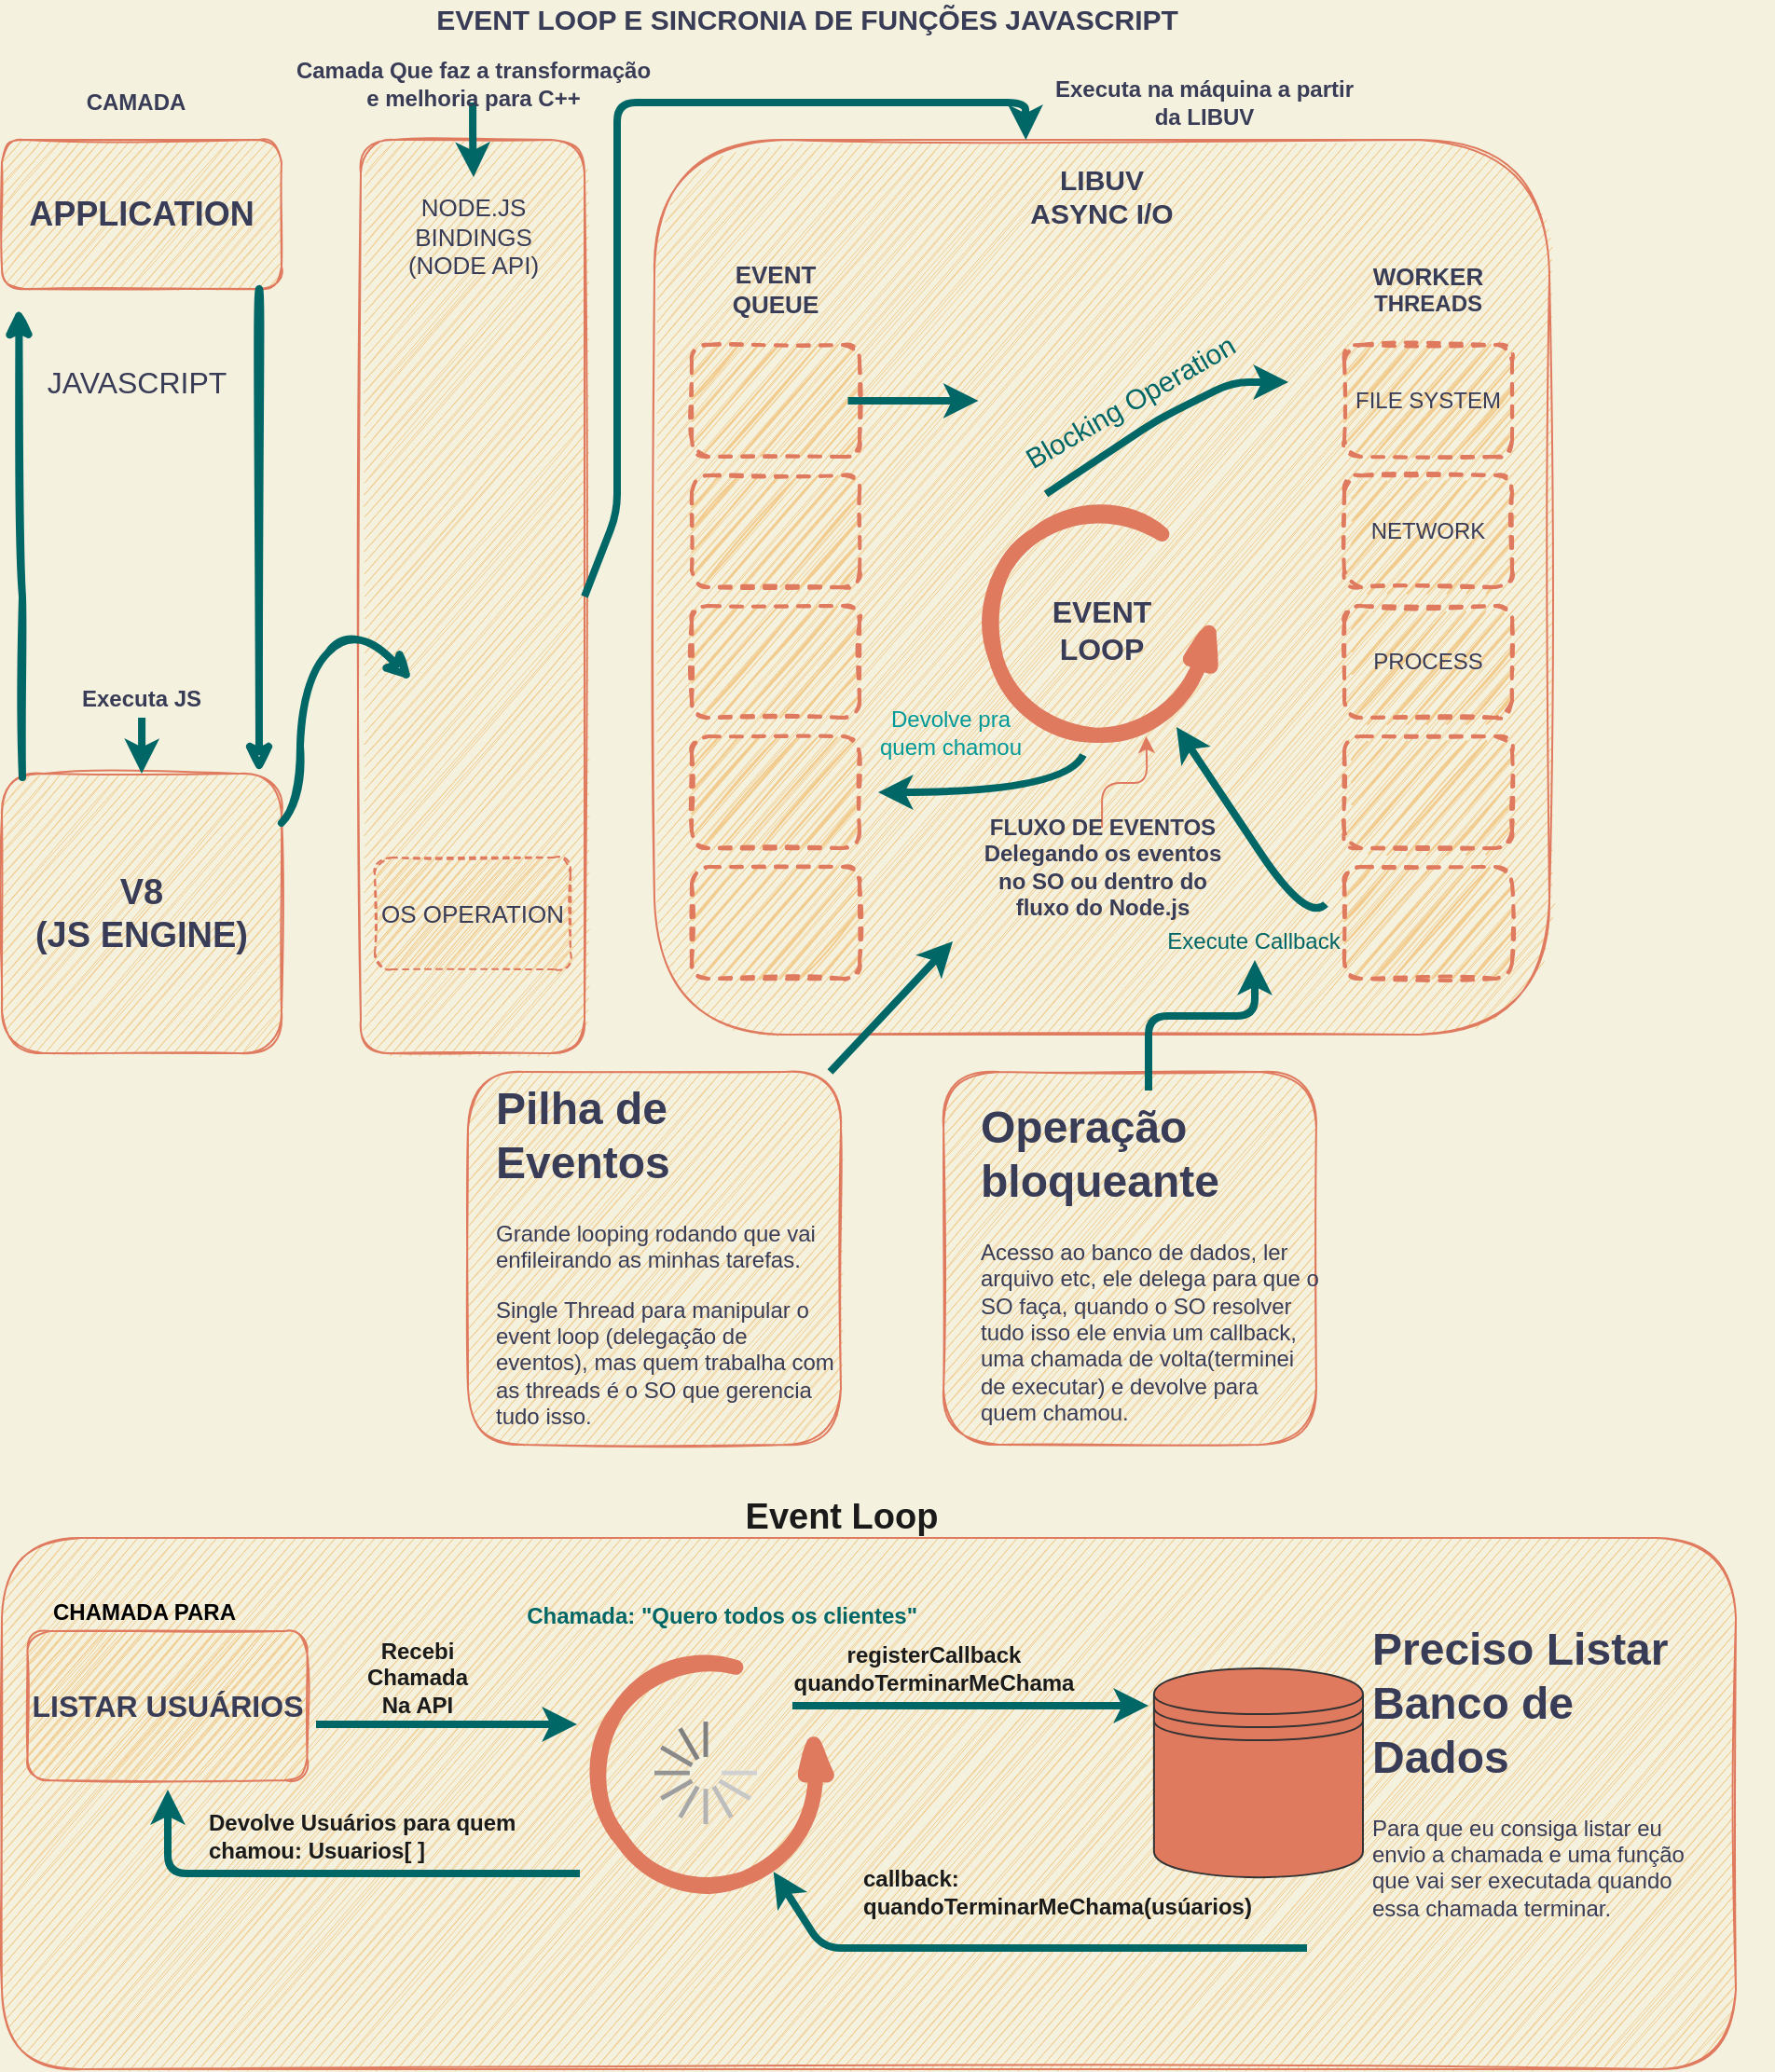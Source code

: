 <mxfile>
    <diagram id="F_Kk43tlsiTLpb3N8Rv8" name="Page-1">
        <mxGraphModel dx="1147" dy="800" grid="1" gridSize="10" guides="1" tooltips="1" connect="1" arrows="1" fold="1" page="1" pageScale="1" pageWidth="300" pageHeight="200" background="#F4F1DE" math="0" shadow="0">
            <root>
                <mxCell id="0"/>
                <mxCell id="1" parent="0"/>
                <mxCell id="183" value="" style="whiteSpace=wrap;html=1;aspect=fixed;rounded=1;fillColor=#F2CC8F;strokeColor=#E07A5F;fontColor=#393C56;sketch=1;" vertex="1" parent="1">
                    <mxGeometry x="515.06" y="580.06" width="199.88" height="199.88" as="geometry"/>
                </mxCell>
                <mxCell id="180" value="" style="whiteSpace=wrap;html=1;aspect=fixed;rounded=1;fillColor=#F2CC8F;strokeColor=#E07A5F;fontColor=#393C56;sketch=1;" vertex="1" parent="1">
                    <mxGeometry x="260" y="580" width="200" height="200" as="geometry"/>
                </mxCell>
                <mxCell id="170" value="" style="rounded=1;whiteSpace=wrap;html=1;sketch=1;fillColor=#F2CC8F;strokeColor=#E07A5F;fontColor=#393C56;" vertex="1" parent="1">
                    <mxGeometry x="10" y="830" width="930" height="285" as="geometry"/>
                </mxCell>
                <mxCell id="2" value="&lt;font style=&quot;font-size: 19px&quot;&gt;&lt;b&gt;&lt;font style=&quot;font-size: 19px&quot;&gt;V8&lt;/font&gt;&lt;br&gt;(JS ENGINE)&lt;/b&gt;&lt;/font&gt;" style="whiteSpace=wrap;html=1;aspect=fixed;rounded=1;fillColor=#F2CC8F;strokeColor=#E07A5F;fontColor=#393C56;sketch=1;" parent="1" vertex="1">
                    <mxGeometry x="10" y="420" width="150" height="150" as="geometry"/>
                </mxCell>
                <mxCell id="3" value="&lt;font style=&quot;font-size: 18px&quot;&gt;&lt;b&gt;APPLICATION&lt;/b&gt;&lt;/font&gt;" style="rounded=1;whiteSpace=wrap;html=1;sketch=1;fillColor=#F2CC8F;strokeColor=#E07A5F;fontColor=#393C56;" parent="1" vertex="1">
                    <mxGeometry x="10" y="80" width="150" height="80" as="geometry"/>
                </mxCell>
                <mxCell id="4" value="&lt;font style=&quot;font-size: 16px&quot;&gt;JAVASCRIPT&lt;/font&gt;" style="text;html=1;align=center;verticalAlign=middle;resizable=0;points=[];autosize=1;strokeColor=none;strokeWidth=4;sketch=1;fontColor=#393C56;" parent="1" vertex="1">
                    <mxGeometry x="27" y="200" width="110" height="20" as="geometry"/>
                </mxCell>
                <mxCell id="9" value="" style="rounded=1;whiteSpace=wrap;html=1;sketch=1;fillColor=#F2CC8F;strokeColor=#E07A5F;fontColor=#393C56;" parent="1" vertex="1">
                    <mxGeometry x="202.5" y="80" width="120" height="490" as="geometry"/>
                </mxCell>
                <mxCell id="10" value="&lt;font style=&quot;font-size: 13px&quot;&gt;&lt;span&gt;NODE.JS&lt;/span&gt;&lt;br&gt;&lt;span&gt;BINDINGS&lt;/span&gt;&lt;br&gt;&lt;span&gt;(NODE API)&lt;/span&gt;&lt;/font&gt;" style="text;html=1;strokeColor=none;fillColor=none;align=center;verticalAlign=middle;whiteSpace=wrap;rounded=0;sketch=1;fontColor=#393C56;" parent="1" vertex="1">
                    <mxGeometry x="217.5" y="120" width="90" height="23.33" as="geometry"/>
                </mxCell>
                <mxCell id="11" value="&lt;font style=&quot;font-size: 13px&quot;&gt;OS OPERATION&lt;/font&gt;" style="rounded=1;whiteSpace=wrap;html=1;strokeWidth=1;shadow=0;perimeterSpacing=0;dashed=1;sketch=1;fillColor=#F2CC8F;strokeColor=#E07A5F;fontColor=#393C56;" parent="1" vertex="1">
                    <mxGeometry x="210" y="465" width="105" height="60" as="geometry"/>
                </mxCell>
                <mxCell id="13" value="" style="endArrow=classic;html=1;strokeWidth=4;sketch=1;curved=1;fontColor=#393C56;labelBackgroundColor=#F4F1DE;strokeColor=#006666;" parent="1" source="2" edge="1">
                    <mxGeometry width="50" height="50" relative="1" as="geometry">
                        <mxPoint x="159" y="440" as="sourcePoint"/>
                        <mxPoint x="230" y="370" as="targetPoint"/>
                        <Array as="points">
                            <mxPoint x="170" y="440"/>
                            <mxPoint x="170" y="370"/>
                            <mxPoint x="200" y="340"/>
                        </Array>
                    </mxGeometry>
                </mxCell>
                <mxCell id="17" value="" style="endArrow=classic;html=1;strokeWidth=4;sketch=1;curved=1;fontColor=#393C56;labelBackgroundColor=#F4F1DE;strokeColor=#006666;" parent="1" edge="1">
                    <mxGeometry width="50" height="50" relative="1" as="geometry">
                        <mxPoint x="21" y="422" as="sourcePoint"/>
                        <mxPoint x="19" y="170" as="targetPoint"/>
                        <Array as="points">
                            <mxPoint x="21" y="360"/>
                            <mxPoint x="21" y="290"/>
                        </Array>
                    </mxGeometry>
                </mxCell>
                <mxCell id="21" value="" style="endArrow=classic;html=1;strokeWidth=4;exitX=0.92;exitY=1;exitDx=0;exitDy=0;exitPerimeter=0;entryX=0.92;entryY=0;entryDx=0;entryDy=0;entryPerimeter=0;sketch=1;curved=1;fontColor=#393C56;labelBackgroundColor=#F4F1DE;strokeColor=#006666;" parent="1" source="3" target="2" edge="1">
                    <mxGeometry width="50" height="50" relative="1" as="geometry">
                        <mxPoint x="270" y="310" as="sourcePoint"/>
                        <mxPoint x="320" y="260" as="targetPoint"/>
                        <Array as="points"/>
                    </mxGeometry>
                </mxCell>
                <mxCell id="22" value="" style="whiteSpace=wrap;html=1;aspect=fixed;rounded=1;shadow=0;strokeWidth=1;fillColor=#F2CC8F;sketch=1;strokeColor=#E07A5F;fontColor=#393C56;" parent="1" vertex="1">
                    <mxGeometry x="360" y="80" width="480" height="480" as="geometry"/>
                </mxCell>
                <mxCell id="23" value="&lt;font style=&quot;font-size: 13px&quot;&gt;&lt;b&gt;EVENT&lt;br&gt;QUEUE&lt;/b&gt;&lt;/font&gt;" style="text;html=1;strokeColor=none;fillColor=none;align=center;verticalAlign=middle;whiteSpace=wrap;rounded=0;shadow=0;strokeWidth=3;sketch=1;fontColor=#393C56;" parent="1" vertex="1">
                    <mxGeometry x="405" y="150" width="40" height="20" as="geometry"/>
                </mxCell>
                <mxCell id="24" value="" style="rounded=1;whiteSpace=wrap;html=1;shadow=0;strokeWidth=2;fillColor=#F2CC8F;sketch=1;strokeColor=#E07A5F;fontColor=#393C56;dashed=1;" parent="1" vertex="1">
                    <mxGeometry x="380" y="260" width="90" height="60" as="geometry"/>
                </mxCell>
                <mxCell id="25" value="" style="rounded=1;whiteSpace=wrap;html=1;shadow=0;strokeWidth=2;fillColor=#F2CC8F;sketch=1;strokeColor=#E07A5F;fontColor=#393C56;dashed=1;" parent="1" vertex="1">
                    <mxGeometry x="380" y="330" width="90" height="60" as="geometry"/>
                </mxCell>
                <mxCell id="26" value="" style="rounded=1;whiteSpace=wrap;html=1;shadow=0;strokeWidth=2;fillColor=#F2CC8F;sketch=1;strokeColor=#E07A5F;fontColor=#393C56;dashed=1;" parent="1" vertex="1">
                    <mxGeometry x="380" y="400" width="90" height="60" as="geometry"/>
                </mxCell>
                <mxCell id="27" value="" style="rounded=1;whiteSpace=wrap;html=1;shadow=0;strokeWidth=2;fillColor=#F2CC8F;sketch=1;strokeColor=#E07A5F;fontColor=#393C56;dashed=1;" parent="1" vertex="1">
                    <mxGeometry x="380" y="470" width="90" height="60" as="geometry"/>
                </mxCell>
                <mxCell id="28" value="" style="rounded=1;whiteSpace=wrap;html=1;shadow=0;strokeWidth=2;fillColor=#F2CC8F;sketch=1;strokeColor=#E07A5F;fontColor=#393C56;dashed=1;" parent="1" vertex="1">
                    <mxGeometry x="380" y="190" width="90" height="60" as="geometry"/>
                </mxCell>
                <mxCell id="29" value="&lt;b&gt;&lt;span style=&quot;font-size: 13px&quot;&gt;WORKER&lt;br&gt;&lt;/span&gt;THREADS&lt;/b&gt;" style="text;html=1;strokeColor=none;fillColor=none;align=center;verticalAlign=middle;whiteSpace=wrap;rounded=0;shadow=0;strokeWidth=3;sketch=1;fontColor=#393C56;" parent="1" vertex="1">
                    <mxGeometry x="755" y="150" width="40" height="20" as="geometry"/>
                </mxCell>
                <mxCell id="30" value="NETWORK" style="rounded=1;whiteSpace=wrap;html=1;shadow=0;strokeWidth=2;fillColor=#F2CC8F;sketch=1;strokeColor=#E07A5F;fontColor=#393C56;dashed=1;" parent="1" vertex="1">
                    <mxGeometry x="730" y="260" width="90" height="60" as="geometry"/>
                </mxCell>
                <mxCell id="31" value="PROCESS" style="rounded=1;whiteSpace=wrap;html=1;shadow=0;strokeWidth=2;fillColor=#F2CC8F;sketch=1;strokeColor=#E07A5F;fontColor=#393C56;dashed=1;" parent="1" vertex="1">
                    <mxGeometry x="730" y="330" width="90" height="60" as="geometry"/>
                </mxCell>
                <mxCell id="32" value="" style="rounded=1;whiteSpace=wrap;html=1;shadow=0;strokeWidth=2;fillColor=#F2CC8F;sketch=1;strokeColor=#E07A5F;fontColor=#393C56;dashed=1;" parent="1" vertex="1">
                    <mxGeometry x="730" y="400" width="90" height="60" as="geometry"/>
                </mxCell>
                <mxCell id="33" value="" style="rounded=1;whiteSpace=wrap;html=1;shadow=0;strokeWidth=2;fillColor=#F2CC8F;sketch=1;strokeColor=#E07A5F;fontColor=#393C56;dashed=1;" parent="1" vertex="1">
                    <mxGeometry x="730" y="470" width="90" height="60" as="geometry"/>
                </mxCell>
                <mxCell id="34" value="FILE SYSTEM" style="rounded=1;whiteSpace=wrap;html=1;shadow=0;strokeWidth=2;fillColor=#F2CC8F;sketch=1;strokeColor=#E07A5F;fontColor=#393C56;dashed=1;" parent="1" vertex="1">
                    <mxGeometry x="730" y="190" width="90" height="60" as="geometry"/>
                </mxCell>
                <mxCell id="55" value="" style="verticalLabelPosition=bottom;html=1;verticalAlign=top;strokeWidth=8;shape=mxgraph.lean_mapping.physical_pull;pointerEvents=1;rounded=1;shadow=0;fillColor=#F2CC8F;rotation=5;sketch=1;fontColor=#393C56;strokeColor=#E07A5F;" parent="1" vertex="1">
                    <mxGeometry x="540" y="280" width="120" height="120" as="geometry"/>
                </mxCell>
                <mxCell id="57" value="&lt;b style=&quot;font-size: 16px&quot;&gt;EVENT&lt;br&gt;LOOP&lt;/b&gt;" style="text;html=1;strokeColor=none;fillColor=none;align=center;verticalAlign=middle;whiteSpace=wrap;rounded=0;shadow=0;sketch=1;fontColor=#393C56;" parent="1" vertex="1">
                    <mxGeometry x="555" y="320" width="90" height="45" as="geometry"/>
                </mxCell>
                <mxCell id="58" value="&lt;b&gt;&lt;font style=&quot;font-size: 15px&quot;&gt;LIBUV&lt;br&gt;ASYNC I/O&lt;/font&gt;&lt;/b&gt;" style="text;html=1;strokeColor=none;fillColor=none;align=center;verticalAlign=middle;whiteSpace=wrap;rounded=0;shadow=0;sketch=1;fontColor=#393C56;" parent="1" vertex="1">
                    <mxGeometry x="555" y="100" width="90" height="20" as="geometry"/>
                </mxCell>
                <mxCell id="90" value="&lt;b&gt;&lt;font style=&quot;font-size: 15px&quot;&gt;EVENT LOOP E SINCRONIA DE FUNÇÕES JAVASCRIPT&lt;/font&gt;&lt;/b&gt;" style="text;html=1;strokeColor=none;fillColor=none;align=center;verticalAlign=middle;whiteSpace=wrap;rounded=0;sketch=0;fontColor=#393C56;" parent="1" vertex="1">
                    <mxGeometry x="202.5" y="10" width="477.5" height="9" as="geometry"/>
                </mxCell>
                <mxCell id="91" value="" style="endArrow=classic;html=1;fontColor=#393C56;fillColor=#F2CC8F;strokeWidth=4;strokeColor=#006666;" parent="1" edge="1">
                    <mxGeometry width="50" height="50" relative="1" as="geometry">
                        <mxPoint x="570" y="270" as="sourcePoint"/>
                        <mxPoint x="700" y="210" as="targetPoint"/>
                        <Array as="points">
                            <mxPoint x="630" y="230"/>
                            <mxPoint x="670" y="210"/>
                        </Array>
                    </mxGeometry>
                </mxCell>
                <mxCell id="92" value="&lt;font style=&quot;font-size: 15px&quot; color=&quot;#006666&quot;&gt;Blocking Operation&lt;/font&gt;" style="text;html=1;strokeColor=none;fillColor=none;align=center;verticalAlign=middle;whiteSpace=wrap;rounded=0;sketch=0;fontColor=#393C56;rotation=-30;" parent="1" vertex="1">
                    <mxGeometry x="550" y="210" width="130" height="20" as="geometry"/>
                </mxCell>
                <mxCell id="93" value="&lt;b&gt;CAMADA&lt;/b&gt;" style="text;html=1;strokeColor=none;fillColor=none;align=center;verticalAlign=middle;whiteSpace=wrap;rounded=0;sketch=0;fontColor=#393C56;" parent="1" vertex="1">
                    <mxGeometry x="62" y="50" width="40" height="20" as="geometry"/>
                </mxCell>
                <mxCell id="106" value="" style="edgeStyle=orthogonalEdgeStyle;curved=0;rounded=1;sketch=0;orthogonalLoop=1;jettySize=auto;html=1;fontColor=#393C56;strokeWidth=4;fillColor=#F2CC8F;strokeColor=#006666;" parent="1" source="94" target="2" edge="1">
                    <mxGeometry relative="1" as="geometry"/>
                </mxCell>
                <mxCell id="94" value="&lt;b&gt;Executa JS&lt;/b&gt;" style="text;html=1;strokeColor=none;fillColor=none;align=center;verticalAlign=middle;whiteSpace=wrap;rounded=0;sketch=0;fontColor=#393C56;" parent="1" vertex="1">
                    <mxGeometry x="51.25" y="370" width="67.5" height="20" as="geometry"/>
                </mxCell>
                <mxCell id="107" value="" style="edgeStyle=orthogonalEdgeStyle;curved=0;rounded=1;sketch=0;orthogonalLoop=1;jettySize=auto;html=1;fontColor=#393C56;strokeWidth=4;fillColor=#F2CC8F;strokeColor=#006666;" parent="1" source="95" edge="1">
                    <mxGeometry relative="1" as="geometry">
                        <mxPoint x="263" y="100" as="targetPoint"/>
                    </mxGeometry>
                </mxCell>
                <mxCell id="95" value="&lt;b&gt;Camada Que faz a transformação e melhoria para C++&lt;/b&gt;" style="text;html=1;strokeColor=none;fillColor=none;align=center;verticalAlign=middle;whiteSpace=wrap;rounded=0;sketch=0;fontColor=#393C56;" parent="1" vertex="1">
                    <mxGeometry x="163.75" y="40" width="197.5" height="20" as="geometry"/>
                </mxCell>
                <mxCell id="96" value="&lt;h1&gt;&lt;br&gt;&lt;/h1&gt;" style="text;html=1;strokeColor=none;fillColor=none;spacing=5;spacingTop=-20;whiteSpace=wrap;overflow=hidden;rounded=0;sketch=0;fontColor=#393C56;" parent="1" vertex="1">
                    <mxGeometry x="380" y="180" width="190" height="120" as="geometry"/>
                </mxCell>
                <mxCell id="114" value="" style="endArrow=classic;html=1;fontColor=#393C56;strokeWidth=4;fillColor=#F2CC8F;entryX=0.415;entryY=0;entryDx=0;entryDy=0;entryPerimeter=0;exitX=1;exitY=0.5;exitDx=0;exitDy=0;strokeColor=#006666;" parent="1" source="9" target="22" edge="1">
                    <mxGeometry width="50" height="50" relative="1" as="geometry">
                        <mxPoint x="450" y="300" as="sourcePoint"/>
                        <mxPoint x="560" y="70" as="targetPoint"/>
                        <Array as="points">
                            <mxPoint x="340" y="280"/>
                            <mxPoint x="340" y="230"/>
                            <mxPoint x="340" y="140"/>
                            <mxPoint x="340" y="100"/>
                            <mxPoint x="340" y="60"/>
                            <mxPoint x="390" y="60"/>
                            <mxPoint x="559" y="60"/>
                        </Array>
                    </mxGeometry>
                </mxCell>
                <mxCell id="115" value="&lt;b&gt;Executa na máquina a partir da LIBUV&lt;/b&gt;" style="text;html=1;strokeColor=none;fillColor=none;align=center;verticalAlign=middle;whiteSpace=wrap;rounded=0;sketch=0;fontColor=#393C56;" parent="1" vertex="1">
                    <mxGeometry x="570" y="50" width="170" height="20" as="geometry"/>
                </mxCell>
                <mxCell id="119" value="" style="edgeStyle=orthogonalEdgeStyle;curved=0;rounded=1;sketch=0;orthogonalLoop=1;jettySize=auto;html=1;fontColor=#393C56;strokeColor=#E07A5F;strokeWidth=1;fillColor=#F2CC8F;" parent="1" source="116" edge="1">
                    <mxGeometry relative="1" as="geometry">
                        <mxPoint x="623.75" y="400" as="targetPoint"/>
                    </mxGeometry>
                </mxCell>
                <mxCell id="116" value="&lt;b&gt;FLUXO DE EVENTOS&lt;br&gt;Delegando os eventos no SO ou dentro do fluxo do Node.js&lt;br&gt;&lt;/b&gt;" style="text;html=1;strokeColor=none;fillColor=none;align=center;verticalAlign=middle;whiteSpace=wrap;rounded=0;sketch=0;fontColor=#393C56;" parent="1" vertex="1">
                    <mxGeometry x="533.75" y="449" width="132.5" height="42.5" as="geometry"/>
                </mxCell>
                <mxCell id="129" value="" style="edgeStyle=orthogonalEdgeStyle;curved=0;rounded=1;sketch=0;orthogonalLoop=1;jettySize=auto;html=1;fontColor=#393C56;strokeColor=#006666;strokeWidth=4;fillColor=#F2CC8F;" parent="1" source="121" target="126" edge="1">
                    <mxGeometry relative="1" as="geometry">
                        <Array as="points">
                            <mxPoint x="625" y="550"/>
                            <mxPoint x="682" y="550"/>
                        </Array>
                    </mxGeometry>
                </mxCell>
                <mxCell id="121" value="&lt;h1&gt;Operação bloqueante&lt;/h1&gt;&lt;p&gt;Acesso ao banco de dados, ler arquivo etc, ele delega para que o SO faça, quando o SO resolver tudo isso ele envia um callback, uma chamada de volta(terminei de executar) e devolve para quem chamou.&lt;/p&gt;" style="text;html=1;strokeColor=none;fillColor=none;spacing=5;spacingTop=-20;whiteSpace=wrap;overflow=hidden;rounded=0;sketch=0;fontColor=#393C56;" parent="1" vertex="1">
                    <mxGeometry x="530" y="590" width="190" height="180" as="geometry"/>
                </mxCell>
                <mxCell id="125" value="" style="curved=1;endArrow=classic;html=1;fontColor=#393C56;strokeWidth=4;fillColor=#647687;strokeColor=#006666;" parent="1" edge="1">
                    <mxGeometry width="50" height="50" relative="1" as="geometry">
                        <mxPoint x="720" y="490" as="sourcePoint"/>
                        <mxPoint x="640" y="395" as="targetPoint"/>
                        <Array as="points">
                            <mxPoint x="710" y="500"/>
                            <mxPoint x="660" y="425"/>
                        </Array>
                    </mxGeometry>
                </mxCell>
                <mxCell id="126" value="&lt;font color=&quot;#006666&quot;&gt;Execute Callback&lt;/font&gt;" style="text;html=1;strokeColor=none;fillColor=none;align=center;verticalAlign=middle;whiteSpace=wrap;rounded=0;sketch=0;fontColor=#393C56;" parent="1" vertex="1">
                    <mxGeometry x="633" y="500" width="97" height="20" as="geometry"/>
                </mxCell>
                <mxCell id="127" value="" style="curved=1;endArrow=classic;html=1;fontColor=#393C56;strokeWidth=4;fillColor=#647687;strokeColor=#006666;" parent="1" edge="1">
                    <mxGeometry width="50" height="50" relative="1" as="geometry">
                        <mxPoint x="590" y="410" as="sourcePoint"/>
                        <mxPoint x="480" y="430" as="targetPoint"/>
                        <Array as="points">
                            <mxPoint x="580" y="430"/>
                        </Array>
                    </mxGeometry>
                </mxCell>
                <mxCell id="128" value="&lt;font color=&quot;#009999&quot;&gt;Devolve pra quem chamou&lt;/font&gt;" style="text;html=1;strokeColor=none;fillColor=none;align=center;verticalAlign=middle;whiteSpace=wrap;rounded=0;sketch=0;fontColor=#393C56;" parent="1" vertex="1">
                    <mxGeometry x="470" y="390" width="97.5" height="16.6" as="geometry"/>
                </mxCell>
                <mxCell id="131" value="&lt;h1&gt;Pilha de Eventos&lt;/h1&gt;&lt;p&gt;Grande looping rodando que vai enfileirando as minhas tarefas.&lt;/p&gt;&lt;p&gt;Single Thread para manipular o event loop (delegação de eventos), mas quem trabalha com as threads é o SO que gerencia tudo isso.&lt;/p&gt;" style="text;html=1;strokeColor=none;fillColor=none;spacing=5;spacingTop=-20;whiteSpace=wrap;overflow=hidden;rounded=0;sketch=0;fontColor=#393C56;" parent="1" vertex="1">
                    <mxGeometry x="270" y="580" width="190" height="190" as="geometry"/>
                </mxCell>
                <mxCell id="135" value="" style="endArrow=classic;html=1;fontColor=#393C56;strokeColor=#006666;strokeWidth=4;fillColor=#F2CC8F;" parent="1" edge="1">
                    <mxGeometry width="50" height="50" relative="1" as="geometry">
                        <mxPoint x="463.75" y="220" as="sourcePoint"/>
                        <mxPoint x="533.75" y="220" as="targetPoint"/>
                        <Array as="points">
                            <mxPoint x="500" y="220"/>
                        </Array>
                    </mxGeometry>
                </mxCell>
                <mxCell id="138" value="&lt;font style=&quot;font-size: 19px&quot;&gt;&lt;b&gt;&lt;font color=&quot;#1a1a1a&quot;&gt;Event Loop&lt;br&gt;&lt;/font&gt;&lt;/b&gt;&lt;br&gt;&lt;/font&gt;" style="text;html=1;strokeColor=none;fillColor=none;align=center;verticalAlign=middle;whiteSpace=wrap;rounded=0;" parent="1" vertex="1">
                    <mxGeometry x="401" y="820" width="118.5" height="20" as="geometry"/>
                </mxCell>
                <mxCell id="142" value="&lt;font size=&quot;1&quot;&gt;&lt;b style=&quot;font-size: 16px&quot;&gt;LISTAR USUÁRIOS&lt;/b&gt;&lt;/font&gt;" style="rounded=1;whiteSpace=wrap;html=1;sketch=1;fillColor=#F2CC8F;strokeColor=#E07A5F;fontColor=#393C56;" parent="1" vertex="1">
                    <mxGeometry x="23.75" y="880" width="150" height="80" as="geometry"/>
                </mxCell>
                <mxCell id="147" value="&lt;font color=&quot;#000000&quot;&gt;&lt;b&gt;CHAMADA PARA&lt;/b&gt;&lt;/font&gt;" style="text;html=1;strokeColor=none;fillColor=none;align=center;verticalAlign=middle;whiteSpace=wrap;rounded=0;" parent="1" vertex="1">
                    <mxGeometry x="23.0" y="860" width="127.31" height="20" as="geometry"/>
                </mxCell>
                <mxCell id="149" value="&lt;b&gt;&lt;font color=&quot;#1a1a1a&quot;&gt;Recebi Chamada Na API&lt;/font&gt;&lt;/b&gt;" style="text;html=1;align=center;verticalAlign=middle;whiteSpace=wrap;rounded=0;" parent="1" vertex="1">
                    <mxGeometry x="202.5" y="890" width="60" height="30" as="geometry"/>
                </mxCell>
                <mxCell id="153" value="" style="shape=datastore;whiteSpace=wrap;html=1;fontColor=#000000;fillColor=#E07A5F;strokeColor=#333333;" vertex="1" parent="1">
                    <mxGeometry x="627.93" y="900" width="112.07" height="112.07" as="geometry"/>
                </mxCell>
                <mxCell id="155" value="" style="verticalLabelPosition=bottom;html=1;verticalAlign=top;strokeWidth=8;shape=mxgraph.lean_mapping.physical_pull;pointerEvents=1;rounded=1;shadow=0;fillColor=#F2CC8F;rotation=-15;sketch=1;fontColor=#393C56;strokeColor=#E07A5F;" vertex="1" parent="1">
                    <mxGeometry x="330" y="896.04" width="120" height="120" as="geometry"/>
                </mxCell>
                <mxCell id="160" value="" style="verticalLabelPosition=bottom;shadow=0;dashed=0;align=center;html=1;verticalAlign=top;strokeWidth=1;shape=mxgraph.mockup.misc.loading_circle_2;pointerEvents=1;fillColor=#E07A5F;" vertex="1" parent="1">
                    <mxGeometry x="360" y="928.54" width="55" height="55" as="geometry"/>
                </mxCell>
                <mxCell id="162" value="" style="endArrow=classic;html=1;strokeColor=#006666;strokeWidth=4;" edge="1" parent="1">
                    <mxGeometry width="50" height="50" relative="1" as="geometry">
                        <mxPoint x="434" y="920" as="sourcePoint"/>
                        <mxPoint x="625" y="920" as="targetPoint"/>
                        <Array as="points"/>
                    </mxGeometry>
                </mxCell>
                <mxCell id="164" value="" style="endArrow=classic;html=1;strokeColor=#006666;strokeWidth=4;" edge="1" parent="1">
                    <mxGeometry width="50" height="50" relative="1" as="geometry">
                        <mxPoint x="178.5" y="930" as="sourcePoint"/>
                        <mxPoint x="318.5" y="930" as="targetPoint"/>
                        <Array as="points"/>
                    </mxGeometry>
                </mxCell>
                <mxCell id="165" value="&lt;b&gt;&lt;font color=&quot;#1a1a1a&quot;&gt;registerCallback&lt;br&gt;quandoTerminarMeChama&lt;/font&gt;&lt;/b&gt;" style="text;html=1;strokeColor=none;fillColor=none;align=center;verticalAlign=middle;whiteSpace=wrap;rounded=0;" vertex="1" parent="1">
                    <mxGeometry x="490" y="890" width="40" height="20" as="geometry"/>
                </mxCell>
                <mxCell id="172" value="&lt;h1&gt;Preciso Listar Banco de Dados&lt;/h1&gt;&lt;div&gt;Para que eu consiga listar eu envio a chamada e uma função que vai ser executada quando essa chamada terminar.&lt;/div&gt;" style="text;html=1;strokeColor=none;fillColor=none;spacing=5;spacingTop=-20;whiteSpace=wrap;overflow=hidden;rounded=0;sketch=0;fontColor=#393C56;" vertex="1" parent="1">
                    <mxGeometry x="740" y="870" width="190" height="180" as="geometry"/>
                </mxCell>
                <mxCell id="173" value="&lt;b&gt;&lt;font color=&quot;#006666&quot;&gt;Chamada: &quot;Quero todos os clientes&quot;&amp;nbsp;&lt;/font&gt;&lt;/b&gt;" style="text;html=1;strokeColor=none;fillColor=none;align=center;verticalAlign=middle;whiteSpace=wrap;rounded=0;" vertex="1" parent="1">
                    <mxGeometry x="286.37" y="860" width="223.75" height="24.35" as="geometry"/>
                </mxCell>
                <mxCell id="174" value="" style="endArrow=classic;html=1;strokeColor=#006666;strokeWidth=4;" edge="1" parent="1" target="155">
                    <mxGeometry width="50" height="50" relative="1" as="geometry">
                        <mxPoint x="710" y="1050" as="sourcePoint"/>
                        <mxPoint x="437.93" y="1040" as="targetPoint"/>
                        <Array as="points">
                            <mxPoint x="550" y="1050"/>
                            <mxPoint x="450" y="1050"/>
                        </Array>
                    </mxGeometry>
                </mxCell>
                <mxCell id="175" value="&lt;font color=&quot;#1a1a1a&quot;&gt;&lt;b&gt;callback:&lt;br&gt;quandoTerminarMeChama(usúarios)&lt;/b&gt;&lt;/font&gt;" style="text;html=1;strokeColor=none;fillColor=none;align=left;verticalAlign=middle;whiteSpace=wrap;rounded=0;" vertex="1" parent="1">
                    <mxGeometry x="470" y="1010" width="40" height="20" as="geometry"/>
                </mxCell>
                <mxCell id="176" value="" style="endArrow=classic;html=1;strokeColor=#006666;strokeWidth=4;" edge="1" parent="1">
                    <mxGeometry width="50" height="50" relative="1" as="geometry">
                        <mxPoint x="320" y="1010" as="sourcePoint"/>
                        <mxPoint x="99" y="965" as="targetPoint"/>
                        <Array as="points">
                            <mxPoint x="99" y="1010"/>
                            <mxPoint x="99" y="990"/>
                        </Array>
                    </mxGeometry>
                </mxCell>
                <mxCell id="177" value="&lt;font color=&quot;#1a1a1a&quot;&gt;&lt;b&gt;Devolve Usuários para quem chamou: Usuarios[ ]&lt;/b&gt;&lt;/font&gt;" style="text;html=1;strokeColor=none;fillColor=none;align=left;verticalAlign=middle;whiteSpace=wrap;rounded=0;" vertex="1" parent="1">
                    <mxGeometry x="118.75" y="950" width="179.69" height="80" as="geometry"/>
                </mxCell>
                <mxCell id="181" value="&lt;h1&gt;&lt;br&gt;&lt;/h1&gt;&lt;div&gt;&lt;br&gt;&lt;/div&gt;" style="text;html=1;strokeColor=none;fillColor=none;spacing=5;spacingTop=-20;whiteSpace=wrap;overflow=hidden;rounded=0;sketch=0;fontColor=#393C56;" vertex="1" parent="1">
                    <mxGeometry x="770" y="540" width="190" height="190" as="geometry"/>
                </mxCell>
                <mxCell id="184" value="" style="endArrow=classic;html=1;strokeColor=#006666;strokeWidth=4;" edge="1" parent="1" source="131">
                    <mxGeometry width="50" height="50" relative="1" as="geometry">
                        <mxPoint x="440" y="490" as="sourcePoint"/>
                        <mxPoint x="520" y="510" as="targetPoint"/>
                        <Array as="points">
                            <mxPoint x="520" y="510"/>
                        </Array>
                    </mxGeometry>
                </mxCell>
            </root>
        </mxGraphModel>
    </diagram>
</mxfile>